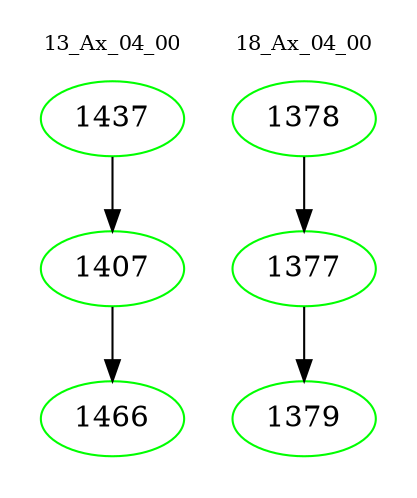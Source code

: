 digraph{
subgraph cluster_0 {
color = white
label = "13_Ax_04_00";
fontsize=10;
T0_1437 [label="1437", color="green"]
T0_1437 -> T0_1407 [color="black"]
T0_1407 [label="1407", color="green"]
T0_1407 -> T0_1466 [color="black"]
T0_1466 [label="1466", color="green"]
}
subgraph cluster_1 {
color = white
label = "18_Ax_04_00";
fontsize=10;
T1_1378 [label="1378", color="green"]
T1_1378 -> T1_1377 [color="black"]
T1_1377 [label="1377", color="green"]
T1_1377 -> T1_1379 [color="black"]
T1_1379 [label="1379", color="green"]
}
}
